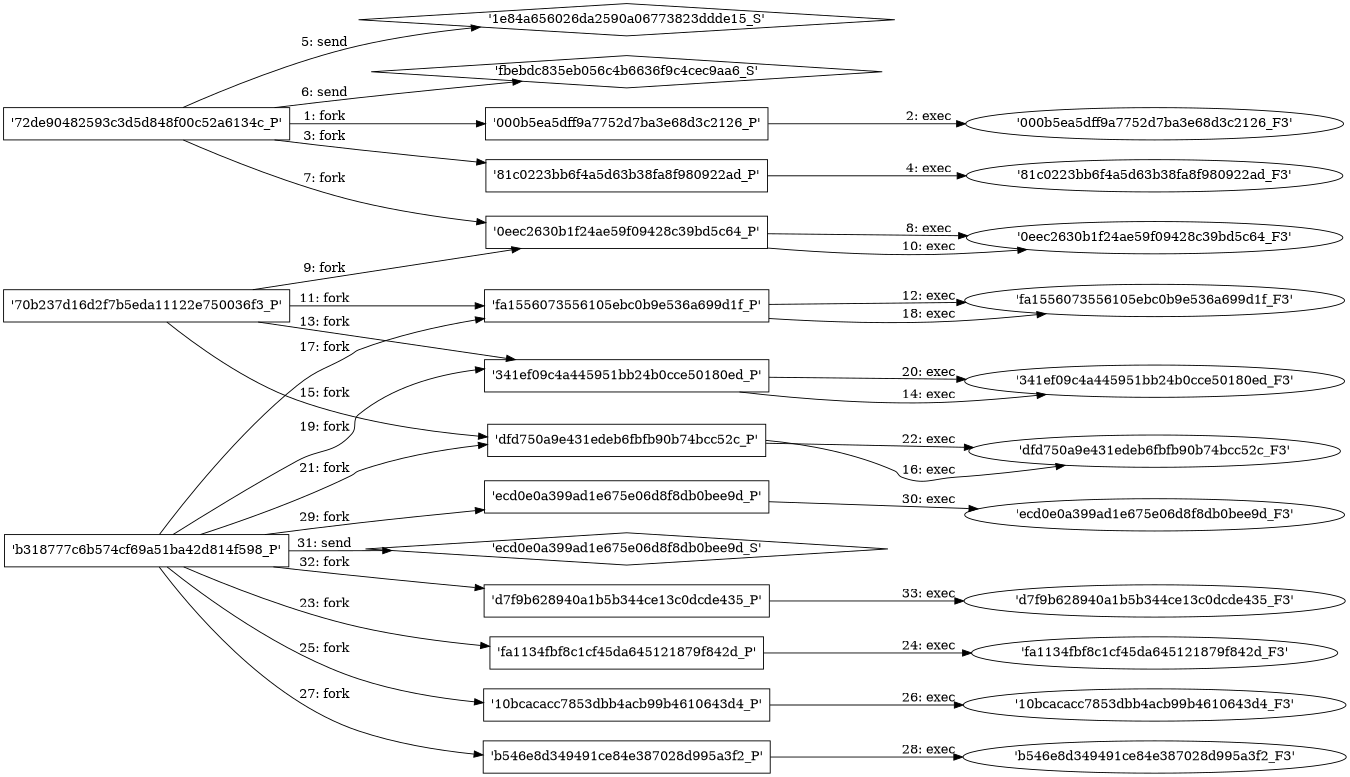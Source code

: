 digraph "D:\Learning\Paper\apt\基于CTI的攻击预警\Dataset\攻击图\ASGfromALLCTI\2020 The year in malware.dot" {
rankdir="LR"
size="9"
fixedsize="false"
splines="true"
nodesep=0.3
ranksep=0
fontsize=10
overlap="scalexy"
engine= "neato"
	"'72de90482593c3d5d848f00c52a6134c_P'" [node_type=Process shape=box]
	"'000b5ea5dff9a7752d7ba3e68d3c2126_P'" [node_type=Process shape=box]
	"'72de90482593c3d5d848f00c52a6134c_P'" -> "'000b5ea5dff9a7752d7ba3e68d3c2126_P'" [label="1: fork"]
	"'000b5ea5dff9a7752d7ba3e68d3c2126_P'" [node_type=Process shape=box]
	"'000b5ea5dff9a7752d7ba3e68d3c2126_F3'" [node_type=File shape=ellipse]
	"'000b5ea5dff9a7752d7ba3e68d3c2126_P'" -> "'000b5ea5dff9a7752d7ba3e68d3c2126_F3'" [label="2: exec"]
	"'72de90482593c3d5d848f00c52a6134c_P'" [node_type=Process shape=box]
	"'81c0223bb6f4a5d63b38fa8f980922ad_P'" [node_type=Process shape=box]
	"'72de90482593c3d5d848f00c52a6134c_P'" -> "'81c0223bb6f4a5d63b38fa8f980922ad_P'" [label="3: fork"]
	"'81c0223bb6f4a5d63b38fa8f980922ad_P'" [node_type=Process shape=box]
	"'81c0223bb6f4a5d63b38fa8f980922ad_F3'" [node_type=File shape=ellipse]
	"'81c0223bb6f4a5d63b38fa8f980922ad_P'" -> "'81c0223bb6f4a5d63b38fa8f980922ad_F3'" [label="4: exec"]
	"'1e84a656026da2590a06773823ddde15_S'" [node_type=Socket shape=diamond]
	"'72de90482593c3d5d848f00c52a6134c_P'" [node_type=Process shape=box]
	"'72de90482593c3d5d848f00c52a6134c_P'" -> "'1e84a656026da2590a06773823ddde15_S'" [label="5: send"]
	"'fbebdc835eb056c4b6636f9c4cec9aa6_S'" [node_type=Socket shape=diamond]
	"'72de90482593c3d5d848f00c52a6134c_P'" [node_type=Process shape=box]
	"'72de90482593c3d5d848f00c52a6134c_P'" -> "'fbebdc835eb056c4b6636f9c4cec9aa6_S'" [label="6: send"]
	"'72de90482593c3d5d848f00c52a6134c_P'" [node_type=Process shape=box]
	"'0eec2630b1f24ae59f09428c39bd5c64_P'" [node_type=Process shape=box]
	"'72de90482593c3d5d848f00c52a6134c_P'" -> "'0eec2630b1f24ae59f09428c39bd5c64_P'" [label="7: fork"]
	"'0eec2630b1f24ae59f09428c39bd5c64_P'" [node_type=Process shape=box]
	"'0eec2630b1f24ae59f09428c39bd5c64_F3'" [node_type=File shape=ellipse]
	"'0eec2630b1f24ae59f09428c39bd5c64_P'" -> "'0eec2630b1f24ae59f09428c39bd5c64_F3'" [label="8: exec"]
	"'70b237d16d2f7b5eda11122e750036f3_P'" [node_type=Process shape=box]
	"'0eec2630b1f24ae59f09428c39bd5c64_P'" [node_type=Process shape=box]
	"'70b237d16d2f7b5eda11122e750036f3_P'" -> "'0eec2630b1f24ae59f09428c39bd5c64_P'" [label="9: fork"]
	"'0eec2630b1f24ae59f09428c39bd5c64_P'" [node_type=Process shape=box]
	"'0eec2630b1f24ae59f09428c39bd5c64_F3'" [node_type=File shape=ellipse]
	"'0eec2630b1f24ae59f09428c39bd5c64_P'" -> "'0eec2630b1f24ae59f09428c39bd5c64_F3'" [label="10: exec"]
	"'70b237d16d2f7b5eda11122e750036f3_P'" [node_type=Process shape=box]
	"'fa1556073556105ebc0b9e536a699d1f_P'" [node_type=Process shape=box]
	"'70b237d16d2f7b5eda11122e750036f3_P'" -> "'fa1556073556105ebc0b9e536a699d1f_P'" [label="11: fork"]
	"'fa1556073556105ebc0b9e536a699d1f_P'" [node_type=Process shape=box]
	"'fa1556073556105ebc0b9e536a699d1f_F3'" [node_type=File shape=ellipse]
	"'fa1556073556105ebc0b9e536a699d1f_P'" -> "'fa1556073556105ebc0b9e536a699d1f_F3'" [label="12: exec"]
	"'70b237d16d2f7b5eda11122e750036f3_P'" [node_type=Process shape=box]
	"'341ef09c4a445951bb24b0cce50180ed_P'" [node_type=Process shape=box]
	"'70b237d16d2f7b5eda11122e750036f3_P'" -> "'341ef09c4a445951bb24b0cce50180ed_P'" [label="13: fork"]
	"'341ef09c4a445951bb24b0cce50180ed_P'" [node_type=Process shape=box]
	"'341ef09c4a445951bb24b0cce50180ed_F3'" [node_type=File shape=ellipse]
	"'341ef09c4a445951bb24b0cce50180ed_P'" -> "'341ef09c4a445951bb24b0cce50180ed_F3'" [label="14: exec"]
	"'70b237d16d2f7b5eda11122e750036f3_P'" [node_type=Process shape=box]
	"'dfd750a9e431edeb6fbfb90b74bcc52c_P'" [node_type=Process shape=box]
	"'70b237d16d2f7b5eda11122e750036f3_P'" -> "'dfd750a9e431edeb6fbfb90b74bcc52c_P'" [label="15: fork"]
	"'dfd750a9e431edeb6fbfb90b74bcc52c_P'" [node_type=Process shape=box]
	"'dfd750a9e431edeb6fbfb90b74bcc52c_F3'" [node_type=File shape=ellipse]
	"'dfd750a9e431edeb6fbfb90b74bcc52c_P'" -> "'dfd750a9e431edeb6fbfb90b74bcc52c_F3'" [label="16: exec"]
	"'b318777c6b574cf69a51ba42d814f598_P'" [node_type=Process shape=box]
	"'fa1556073556105ebc0b9e536a699d1f_P'" [node_type=Process shape=box]
	"'b318777c6b574cf69a51ba42d814f598_P'" -> "'fa1556073556105ebc0b9e536a699d1f_P'" [label="17: fork"]
	"'fa1556073556105ebc0b9e536a699d1f_P'" [node_type=Process shape=box]
	"'fa1556073556105ebc0b9e536a699d1f_F3'" [node_type=File shape=ellipse]
	"'fa1556073556105ebc0b9e536a699d1f_P'" -> "'fa1556073556105ebc0b9e536a699d1f_F3'" [label="18: exec"]
	"'b318777c6b574cf69a51ba42d814f598_P'" [node_type=Process shape=box]
	"'341ef09c4a445951bb24b0cce50180ed_P'" [node_type=Process shape=box]
	"'b318777c6b574cf69a51ba42d814f598_P'" -> "'341ef09c4a445951bb24b0cce50180ed_P'" [label="19: fork"]
	"'341ef09c4a445951bb24b0cce50180ed_P'" [node_type=Process shape=box]
	"'341ef09c4a445951bb24b0cce50180ed_F3'" [node_type=File shape=ellipse]
	"'341ef09c4a445951bb24b0cce50180ed_P'" -> "'341ef09c4a445951bb24b0cce50180ed_F3'" [label="20: exec"]
	"'b318777c6b574cf69a51ba42d814f598_P'" [node_type=Process shape=box]
	"'dfd750a9e431edeb6fbfb90b74bcc52c_P'" [node_type=Process shape=box]
	"'b318777c6b574cf69a51ba42d814f598_P'" -> "'dfd750a9e431edeb6fbfb90b74bcc52c_P'" [label="21: fork"]
	"'dfd750a9e431edeb6fbfb90b74bcc52c_P'" [node_type=Process shape=box]
	"'dfd750a9e431edeb6fbfb90b74bcc52c_F3'" [node_type=File shape=ellipse]
	"'dfd750a9e431edeb6fbfb90b74bcc52c_P'" -> "'dfd750a9e431edeb6fbfb90b74bcc52c_F3'" [label="22: exec"]
	"'b318777c6b574cf69a51ba42d814f598_P'" [node_type=Process shape=box]
	"'fa1134fbf8c1cf45da645121879f842d_P'" [node_type=Process shape=box]
	"'b318777c6b574cf69a51ba42d814f598_P'" -> "'fa1134fbf8c1cf45da645121879f842d_P'" [label="23: fork"]
	"'fa1134fbf8c1cf45da645121879f842d_P'" [node_type=Process shape=box]
	"'fa1134fbf8c1cf45da645121879f842d_F3'" [node_type=File shape=ellipse]
	"'fa1134fbf8c1cf45da645121879f842d_P'" -> "'fa1134fbf8c1cf45da645121879f842d_F3'" [label="24: exec"]
	"'b318777c6b574cf69a51ba42d814f598_P'" [node_type=Process shape=box]
	"'10bcacacc7853dbb4acb99b4610643d4_P'" [node_type=Process shape=box]
	"'b318777c6b574cf69a51ba42d814f598_P'" -> "'10bcacacc7853dbb4acb99b4610643d4_P'" [label="25: fork"]
	"'10bcacacc7853dbb4acb99b4610643d4_P'" [node_type=Process shape=box]
	"'10bcacacc7853dbb4acb99b4610643d4_F3'" [node_type=File shape=ellipse]
	"'10bcacacc7853dbb4acb99b4610643d4_P'" -> "'10bcacacc7853dbb4acb99b4610643d4_F3'" [label="26: exec"]
	"'b318777c6b574cf69a51ba42d814f598_P'" [node_type=Process shape=box]
	"'b546e8d349491ce84e387028d995a3f2_P'" [node_type=Process shape=box]
	"'b318777c6b574cf69a51ba42d814f598_P'" -> "'b546e8d349491ce84e387028d995a3f2_P'" [label="27: fork"]
	"'b546e8d349491ce84e387028d995a3f2_P'" [node_type=Process shape=box]
	"'b546e8d349491ce84e387028d995a3f2_F3'" [node_type=File shape=ellipse]
	"'b546e8d349491ce84e387028d995a3f2_P'" -> "'b546e8d349491ce84e387028d995a3f2_F3'" [label="28: exec"]
	"'b318777c6b574cf69a51ba42d814f598_P'" [node_type=Process shape=box]
	"'ecd0e0a399ad1e675e06d8f8db0bee9d_P'" [node_type=Process shape=box]
	"'b318777c6b574cf69a51ba42d814f598_P'" -> "'ecd0e0a399ad1e675e06d8f8db0bee9d_P'" [label="29: fork"]
	"'ecd0e0a399ad1e675e06d8f8db0bee9d_P'" [node_type=Process shape=box]
	"'ecd0e0a399ad1e675e06d8f8db0bee9d_F3'" [node_type=File shape=ellipse]
	"'ecd0e0a399ad1e675e06d8f8db0bee9d_P'" -> "'ecd0e0a399ad1e675e06d8f8db0bee9d_F3'" [label="30: exec"]
	"'ecd0e0a399ad1e675e06d8f8db0bee9d_S'" [node_type=Socket shape=diamond]
	"'b318777c6b574cf69a51ba42d814f598_P'" [node_type=Process shape=box]
	"'b318777c6b574cf69a51ba42d814f598_P'" -> "'ecd0e0a399ad1e675e06d8f8db0bee9d_S'" [label="31: send"]
	"'b318777c6b574cf69a51ba42d814f598_P'" [node_type=Process shape=box]
	"'d7f9b628940a1b5b344ce13c0dcde435_P'" [node_type=Process shape=box]
	"'b318777c6b574cf69a51ba42d814f598_P'" -> "'d7f9b628940a1b5b344ce13c0dcde435_P'" [label="32: fork"]
	"'d7f9b628940a1b5b344ce13c0dcde435_P'" [node_type=Process shape=box]
	"'d7f9b628940a1b5b344ce13c0dcde435_F3'" [node_type=File shape=ellipse]
	"'d7f9b628940a1b5b344ce13c0dcde435_P'" -> "'d7f9b628940a1b5b344ce13c0dcde435_F3'" [label="33: exec"]
}
